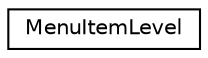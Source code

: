 digraph G
{
  edge [fontname="Helvetica",fontsize="10",labelfontname="Helvetica",labelfontsize="10"];
  node [fontname="Helvetica",fontsize="10",shape=record];
  rankdir=LR;
  Node1 [label="MenuItemLevel",height=0.2,width=0.4,color="black", fillcolor="white", style="filled",URL="$d3/d14/structMenuItemLevel.html"];
}
